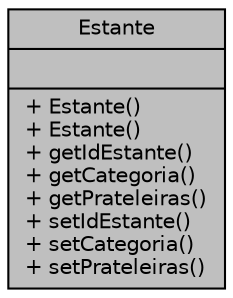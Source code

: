digraph "Estante"
{
 // LATEX_PDF_SIZE
  edge [fontname="Helvetica",fontsize="10",labelfontname="Helvetica",labelfontsize="10"];
  node [fontname="Helvetica",fontsize="10",shape=record];
  Node1 [label="{Estante\n||+ Estante()\l+ Estante()\l+ getIdEstante()\l+ getCategoria()\l+ getPrateleiras()\l+ setIdEstante()\l+ setCategoria()\l+ setPrateleiras()\l}",height=0.2,width=0.4,color="black", fillcolor="grey75", style="filled", fontcolor="black",tooltip="Classe Estante."];
}
